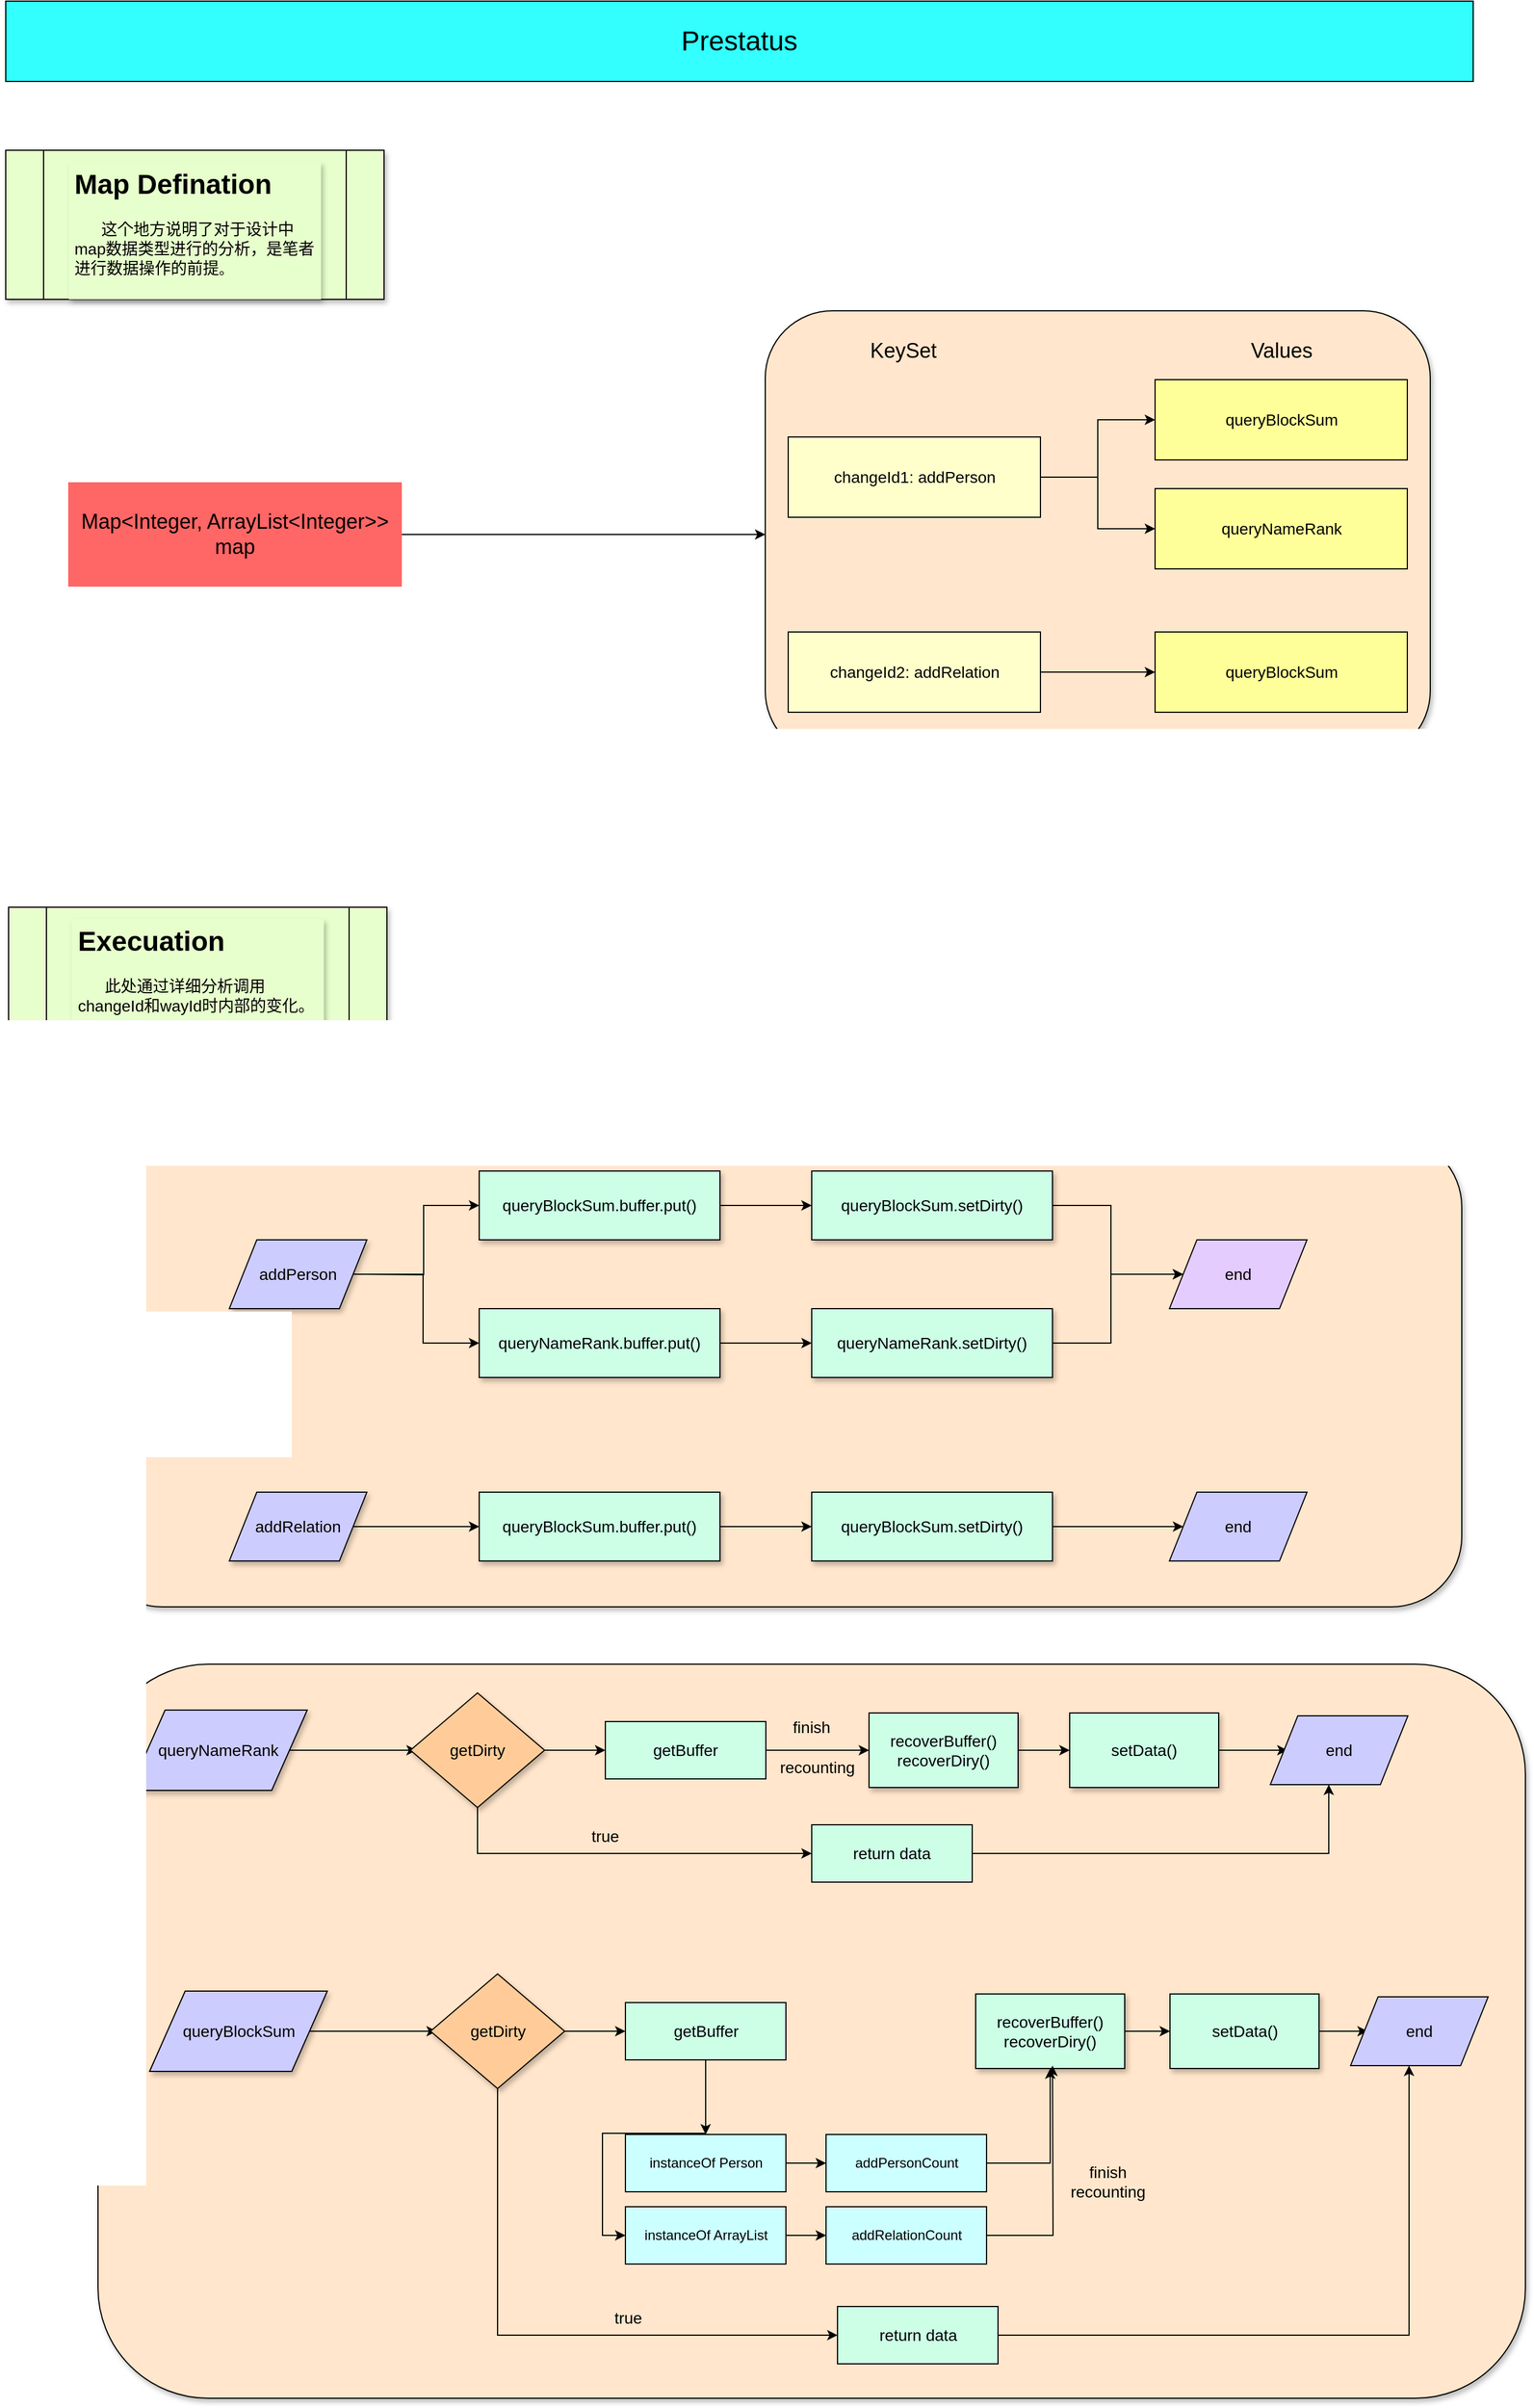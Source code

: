 <mxfile version="12.1.7" type="device" pages="1"><diagram id="9vW1EninSd7MrIIgWANB" name="Page-1"><mxGraphModel dx="2064" dy="998" grid="1" gridSize="10" guides="1" tooltips="1" connect="1" arrows="1" fold="1" page="1" pageScale="1" pageWidth="827" pageHeight="1169" math="0" shadow="0"><root><mxCell id="0"/><mxCell id="1" parent="0"/><mxCell id="yPF3etI5m2sKRDnNkVBg-102" value="" style="rounded=1;whiteSpace=wrap;html=1;shadow=1;fillColor=#FFE6CC;" vertex="1" parent="1"><mxGeometry x="110.5" y="1470" width="1245" height="640" as="geometry"/></mxCell><mxCell id="yPF3etI5m2sKRDnNkVBg-101" value="" style="rounded=1;whiteSpace=wrap;html=1;shadow=1;fillColor=#FFE6CC;" vertex="1" parent="1"><mxGeometry x="105" y="1010" width="1195" height="410" as="geometry"/></mxCell><mxCell id="yPF3etI5m2sKRDnNkVBg-45" value="" style="shape=process;whiteSpace=wrap;html=1;backgroundOutline=1;shadow=1;fillColor=#E6FFCC;" vertex="1" parent="1"><mxGeometry x="30" y="150" width="330" height="130" as="geometry"/></mxCell><mxCell id="yPF3etI5m2sKRDnNkVBg-18" value="" style="rounded=1;whiteSpace=wrap;html=1;shadow=1;fillColor=#FFE6CC;" vertex="1" parent="1"><mxGeometry x="692.5" y="290" width="580" height="390" as="geometry"/></mxCell><mxCell id="yPF3etI5m2sKRDnNkVBg-1" value="&lt;font style=&quot;font-size: 24px&quot;&gt;Prestatus&lt;/font&gt;" style="rounded=0;whiteSpace=wrap;html=1;fillColor=#33FFFF;" vertex="1" parent="1"><mxGeometry x="30" y="20" width="1280" height="70" as="geometry"/></mxCell><mxCell id="yPF3etI5m2sKRDnNkVBg-20" value="" style="edgeStyle=orthogonalEdgeStyle;rounded=0;orthogonalLoop=1;jettySize=auto;html=1;entryX=0;entryY=0.5;entryDx=0;entryDy=0;" edge="1" parent="1" source="yPF3etI5m2sKRDnNkVBg-2" target="yPF3etI5m2sKRDnNkVBg-18"><mxGeometry relative="1" as="geometry"><mxPoint x="500" y="355" as="targetPoint"/></mxGeometry></mxCell><mxCell id="yPF3etI5m2sKRDnNkVBg-2" value="&lt;font style=&quot;font-size: 18px&quot;&gt;Map&amp;lt;Integer, ArrayList&amp;lt;Integer&amp;gt;&amp;gt; map&lt;/font&gt;" style="rounded=0;whiteSpace=wrap;html=1;strokeColor=#FF6666;fillColor=#FF6666;" vertex="1" parent="1"><mxGeometry x="85" y="440" width="290" height="90" as="geometry"/></mxCell><mxCell id="yPF3etI5m2sKRDnNkVBg-8" value="" style="edgeStyle=orthogonalEdgeStyle;rounded=0;orthogonalLoop=1;jettySize=auto;html=1;" edge="1" parent="1" source="yPF3etI5m2sKRDnNkVBg-3" target="yPF3etI5m2sKRDnNkVBg-7"><mxGeometry relative="1" as="geometry"/></mxCell><mxCell id="yPF3etI5m2sKRDnNkVBg-9" style="edgeStyle=orthogonalEdgeStyle;rounded=0;orthogonalLoop=1;jettySize=auto;html=1;exitX=1;exitY=0.5;exitDx=0;exitDy=0;entryX=0;entryY=0.5;entryDx=0;entryDy=0;" edge="1" parent="1" source="yPF3etI5m2sKRDnNkVBg-3" target="yPF3etI5m2sKRDnNkVBg-10"><mxGeometry relative="1" as="geometry"><mxPoint x="1022.5" y="490" as="targetPoint"/></mxGeometry></mxCell><mxCell id="yPF3etI5m2sKRDnNkVBg-3" value="&lt;font style=&quot;font-size: 14px&quot;&gt;changeId1: addPerson&lt;/font&gt;" style="rounded=0;whiteSpace=wrap;html=1;fillColor=#FFFFCC;" vertex="1" parent="1"><mxGeometry x="712.5" y="400" width="220" height="70" as="geometry"/></mxCell><mxCell id="yPF3etI5m2sKRDnNkVBg-7" value="&lt;font style=&quot;font-size: 14px&quot;&gt;queryBlockSum&lt;/font&gt;" style="rounded=0;whiteSpace=wrap;html=1;fillColor=#FFFF99;" vertex="1" parent="1"><mxGeometry x="1032.5" y="350" width="220" height="70" as="geometry"/></mxCell><mxCell id="yPF3etI5m2sKRDnNkVBg-6" value="&lt;font style=&quot;font-size: 18px&quot;&gt;KeySet&lt;/font&gt;" style="text;html=1;strokeColor=none;fillColor=none;align=center;verticalAlign=middle;whiteSpace=wrap;rounded=0;" vertex="1" parent="1"><mxGeometry x="762.5" y="300" width="100" height="50" as="geometry"/></mxCell><mxCell id="yPF3etI5m2sKRDnNkVBg-10" value="&lt;font style=&quot;font-size: 14px&quot;&gt;queryNameRank&lt;/font&gt;" style="rounded=0;whiteSpace=wrap;html=1;fillColor=#FFFF99;" vertex="1" parent="1"><mxGeometry x="1032.5" y="445" width="220" height="70" as="geometry"/></mxCell><mxCell id="yPF3etI5m2sKRDnNkVBg-11" value="&lt;span style=&quot;font-size: 18px&quot;&gt;Values&lt;/span&gt;" style="text;html=1;strokeColor=none;fillColor=none;align=center;verticalAlign=middle;whiteSpace=wrap;rounded=0;" vertex="1" parent="1"><mxGeometry x="1092.5" y="300" width="100" height="50" as="geometry"/></mxCell><mxCell id="yPF3etI5m2sKRDnNkVBg-16" style="edgeStyle=orthogonalEdgeStyle;rounded=0;orthogonalLoop=1;jettySize=auto;html=1;exitX=1;exitY=0.5;exitDx=0;exitDy=0;entryX=0;entryY=0.5;entryDx=0;entryDy=0;" edge="1" parent="1" source="yPF3etI5m2sKRDnNkVBg-12" target="yPF3etI5m2sKRDnNkVBg-15"><mxGeometry relative="1" as="geometry"/></mxCell><mxCell id="yPF3etI5m2sKRDnNkVBg-12" value="&lt;font style=&quot;font-size: 14px&quot;&gt;changeId2: addRelation&lt;/font&gt;" style="rounded=0;whiteSpace=wrap;html=1;fillColor=#FFFFCC;" vertex="1" parent="1"><mxGeometry x="712.5" y="570" width="220" height="70" as="geometry"/></mxCell><mxCell id="yPF3etI5m2sKRDnNkVBg-15" value="&lt;font style=&quot;font-size: 14px&quot;&gt;queryBlockSum&lt;/font&gt;" style="rounded=0;whiteSpace=wrap;html=1;fillColor=#FFFF99;" vertex="1" parent="1"><mxGeometry x="1032.5" y="570" width="220" height="70" as="geometry"/></mxCell><mxCell id="yPF3etI5m2sKRDnNkVBg-21" value="&lt;h1&gt;Map Defination&lt;/h1&gt;&lt;p&gt;&amp;nbsp; &amp;nbsp; &amp;nbsp; &amp;nbsp;&lt;font style=&quot;font-size: 14px&quot;&gt;这个地方说明了对于设计中map数据类型进行的分析，是笔者进行数据操作的前提&lt;/font&gt;。&lt;/p&gt;" style="text;html=1;strokeColor=none;fillColor=#E6FFCC;spacing=5;spacingTop=-20;whiteSpace=wrap;overflow=hidden;rounded=0;shadow=1;" vertex="1" parent="1"><mxGeometry x="85" y="160" width="220" height="120" as="geometry"/></mxCell><mxCell id="yPF3etI5m2sKRDnNkVBg-24" value="" style="edgeStyle=orthogonalEdgeStyle;rounded=0;orthogonalLoop=1;jettySize=auto;html=1;entryX=0;entryY=0.5;entryDx=0;entryDy=0;" edge="1" parent="1" target="yPF3etI5m2sKRDnNkVBg-23"><mxGeometry relative="1" as="geometry"><mxPoint x="345" y="1130" as="sourcePoint"/></mxGeometry></mxCell><mxCell id="yPF3etI5m2sKRDnNkVBg-26" style="edgeStyle=orthogonalEdgeStyle;rounded=0;orthogonalLoop=1;jettySize=auto;html=1;exitX=1;exitY=0.5;exitDx=0;exitDy=0;entryX=0;entryY=0.5;entryDx=0;entryDy=0;" edge="1" parent="1" source="yPF3etI5m2sKRDnNkVBg-27" target="yPF3etI5m2sKRDnNkVBg-25"><mxGeometry relative="1" as="geometry"><mxPoint x="345" y="1130" as="sourcePoint"/></mxGeometry></mxCell><mxCell id="yPF3etI5m2sKRDnNkVBg-29" value="" style="edgeStyle=orthogonalEdgeStyle;rounded=0;orthogonalLoop=1;jettySize=auto;html=1;" edge="1" parent="1" source="yPF3etI5m2sKRDnNkVBg-23" target="yPF3etI5m2sKRDnNkVBg-28"><mxGeometry relative="1" as="geometry"/></mxCell><mxCell id="yPF3etI5m2sKRDnNkVBg-23" value="&lt;font style=&quot;font-size: 14px&quot;&gt;queryBlockSum.buffer.put()&lt;/font&gt;" style="rounded=0;whiteSpace=wrap;html=1;shadow=1;fillColor=#CCFFE6;" vertex="1" parent="1"><mxGeometry x="443" y="1040" width="210" height="60" as="geometry"/></mxCell><mxCell id="yPF3etI5m2sKRDnNkVBg-32" style="edgeStyle=orthogonalEdgeStyle;rounded=0;orthogonalLoop=1;jettySize=auto;html=1;exitX=1;exitY=0.5;exitDx=0;exitDy=0;" edge="1" parent="1" source="yPF3etI5m2sKRDnNkVBg-28" target="yPF3etI5m2sKRDnNkVBg-33"><mxGeometry relative="1" as="geometry"><mxPoint x="1025" y="1140" as="targetPoint"/></mxGeometry></mxCell><mxCell id="yPF3etI5m2sKRDnNkVBg-28" value="&lt;span style=&quot;font-size: 14px&quot;&gt;queryBlockSum.setDirty()&lt;/span&gt;&lt;span style=&quot;font-family: &amp;#34;helvetica&amp;#34; , &amp;#34;arial&amp;#34; , sans-serif ; font-size: 0px ; white-space: nowrap&quot;&gt;%3CmxGraphModel%3E%3Croot%3E%3CmxCell%20id%3D%220%22%2F%3E%3CmxCell%20id%3D%221%22%20parent%3D%220%22%2F%3E%3CmxCell%20id%3D%222%22%20value%3D%22%26lt%3Bfont%20style%3D%26quot%3Bfont-size%3A%2014px%26quot%3B%26gt%3BqueryBlockSum.buffer.put()%26lt%3B%2Ffont%26gt%3B%22%20style%3D%22rounded%3D0%3BwhiteSpace%3Dwrap%3Bhtml%3D1%3Bshadow%3D1%3B%22%20vertex%3D%221%22%20parent%3D%221%22%3E%3CmxGeometry%20x%3D%22308%22%20y%3D%22610%22%20width%3D%22210%22%20height%3D%2260%22%20as%3D%22geometry%22%2F%3E%3C%2FmxCell%3E%3C%2Froot%3E%3C%2FmxGraphModel%3E&lt;/span&gt;" style="rounded=0;whiteSpace=wrap;html=1;shadow=1;fillColor=#CCFFE6;" vertex="1" parent="1"><mxGeometry x="733" y="1040" width="210" height="60" as="geometry"/></mxCell><mxCell id="yPF3etI5m2sKRDnNkVBg-31" value="" style="edgeStyle=orthogonalEdgeStyle;rounded=0;orthogonalLoop=1;jettySize=auto;html=1;" edge="1" parent="1" source="yPF3etI5m2sKRDnNkVBg-25" target="yPF3etI5m2sKRDnNkVBg-30"><mxGeometry relative="1" as="geometry"/></mxCell><mxCell id="yPF3etI5m2sKRDnNkVBg-25" value="&lt;span style=&quot;font-size: 14px&quot;&gt;queryNameRank.buffer.put()&lt;/span&gt;" style="rounded=0;whiteSpace=wrap;html=1;shadow=1;fillColor=#CCFFE6;" vertex="1" parent="1"><mxGeometry x="443" y="1160" width="210" height="60" as="geometry"/></mxCell><mxCell id="yPF3etI5m2sKRDnNkVBg-27" value="&lt;font style=&quot;font-size: 14px&quot;&gt;addPerson&lt;/font&gt;" style="shape=parallelogram;perimeter=parallelogramPerimeter;whiteSpace=wrap;html=1;shadow=1;fillColor=#CCCCFF;" vertex="1" parent="1"><mxGeometry x="225" y="1100" width="120" height="60" as="geometry"/></mxCell><mxCell id="yPF3etI5m2sKRDnNkVBg-34" style="edgeStyle=orthogonalEdgeStyle;rounded=0;orthogonalLoop=1;jettySize=auto;html=1;exitX=1;exitY=0.5;exitDx=0;exitDy=0;entryX=0;entryY=0.5;entryDx=0;entryDy=0;" edge="1" parent="1" source="yPF3etI5m2sKRDnNkVBg-30" target="yPF3etI5m2sKRDnNkVBg-33"><mxGeometry relative="1" as="geometry"/></mxCell><mxCell id="yPF3etI5m2sKRDnNkVBg-30" value="&lt;span style=&quot;font-size: 14px&quot;&gt;queryNameRank.setDirty()&lt;/span&gt;&lt;span style=&quot;font-family: &amp;#34;helvetica&amp;#34; , &amp;#34;arial&amp;#34; , sans-serif ; font-size: 0px ; white-space: nowrap&quot;&gt;%3CmxGraphModel%3E%3Croot%3E%3CmxCell%20id%3D%220%22%2F%3E%3CmxCell%20id%3D%221%22%20parent%3D%220%22%2F%3E%3CmxCell%20id%3D%222%22%20value%3D%22%26lt%3Bfont%20style%3D%26quot%3Bfont-size%3A%2014px%26quot%3B%26gt%3BqueryBlockSum.buffer.put()%26lt%3B%2Ffont%26gt%3B%22%20style%3D%22rounded%3D0%3BwhiteSpace%3Dwrap%3Bhtml%3D1%3Bshadow%3D1%3B%22%20vertex%3D%221%22%20parent%3D%221%22%3E%3CmxGeometry%20x%3D%22308%22%20y%3D%22610%22%20width%3D%22210%22%20height%3D%2260%22%20as%3D%22geometry%22%2F%3E%3C%2FmxCell%3E%3C%2Froot%3E%3C%2FmxGraphModel%3E&lt;/span&gt;" style="rounded=0;whiteSpace=wrap;html=1;shadow=1;fillColor=#CCFFE6;" vertex="1" parent="1"><mxGeometry x="733" y="1160" width="210" height="60" as="geometry"/></mxCell><mxCell id="yPF3etI5m2sKRDnNkVBg-33" value="&lt;font style=&quot;font-size: 14px&quot;&gt;end&lt;/font&gt;" style="shape=parallelogram;perimeter=parallelogramPerimeter;whiteSpace=wrap;html=1;fillColor=#E5CCFF;" vertex="1" parent="1"><mxGeometry x="1045" y="1100" width="120" height="60" as="geometry"/></mxCell><mxCell id="yPF3etI5m2sKRDnNkVBg-37" value="" style="edgeStyle=orthogonalEdgeStyle;rounded=0;orthogonalLoop=1;jettySize=auto;html=1;entryX=0;entryY=0.5;entryDx=0;entryDy=0;" edge="1" parent="1" source="yPF3etI5m2sKRDnNkVBg-35" target="yPF3etI5m2sKRDnNkVBg-39"><mxGeometry relative="1" as="geometry"><mxPoint x="437" y="1350" as="targetPoint"/></mxGeometry></mxCell><mxCell id="yPF3etI5m2sKRDnNkVBg-35" value="&lt;font style=&quot;font-size: 14px&quot;&gt;addRelation&lt;/font&gt;" style="shape=parallelogram;perimeter=parallelogramPerimeter;whiteSpace=wrap;html=1;shadow=1;fillColor=#CCCCFF;" vertex="1" parent="1"><mxGeometry x="225" y="1320" width="120" height="60" as="geometry"/></mxCell><mxCell id="yPF3etI5m2sKRDnNkVBg-38" value="" style="edgeStyle=orthogonalEdgeStyle;rounded=0;orthogonalLoop=1;jettySize=auto;html=1;" edge="1" parent="1" source="yPF3etI5m2sKRDnNkVBg-39" target="yPF3etI5m2sKRDnNkVBg-40"><mxGeometry relative="1" as="geometry"/></mxCell><mxCell id="yPF3etI5m2sKRDnNkVBg-39" value="&lt;font style=&quot;font-size: 14px&quot;&gt;queryBlockSum.buffer.put()&lt;/font&gt;" style="rounded=0;whiteSpace=wrap;html=1;shadow=1;fillColor=#CCFFE6;" vertex="1" parent="1"><mxGeometry x="443" y="1320" width="210" height="60" as="geometry"/></mxCell><mxCell id="yPF3etI5m2sKRDnNkVBg-42" value="" style="edgeStyle=orthogonalEdgeStyle;rounded=0;orthogonalLoop=1;jettySize=auto;html=1;entryX=0;entryY=0.5;entryDx=0;entryDy=0;" edge="1" parent="1" source="yPF3etI5m2sKRDnNkVBg-40" target="yPF3etI5m2sKRDnNkVBg-43"><mxGeometry relative="1" as="geometry"><mxPoint x="1023" y="1350" as="targetPoint"/></mxGeometry></mxCell><mxCell id="yPF3etI5m2sKRDnNkVBg-40" value="&lt;span style=&quot;font-size: 14px&quot;&gt;queryBlockSum.setDirty()&lt;/span&gt;&lt;span style=&quot;font-family: &amp;#34;helvetica&amp;#34; , &amp;#34;arial&amp;#34; , sans-serif ; font-size: 0px ; white-space: nowrap&quot;&gt;%3CmxGraphModel%3E%3Croot%3E%3CmxCell%20id%3D%220%22%2F%3E%3CmxCell%20id%3D%221%22%20parent%3D%220%22%2F%3E%3CmxCell%20id%3D%222%22%20value%3D%22%26lt%3Bfont%20style%3D%26quot%3Bfont-size%3A%2014px%26quot%3B%26gt%3BqueryBlockSum.buffer.put()%26lt%3B%2Ffont%26gt%3B%22%20style%3D%22rounded%3D0%3BwhiteSpace%3Dwrap%3Bhtml%3D1%3Bshadow%3D1%3B%22%20vertex%3D%221%22%20parent%3D%221%22%3E%3CmxGeometry%20x%3D%22308%22%20y%3D%22610%22%20width%3D%22210%22%20height%3D%2260%22%20as%3D%22geometry%22%2F%3E%3C%2FmxCell%3E%3C%2Froot%3E%3C%2FmxGraphModel%3E&lt;/span&gt;" style="rounded=0;whiteSpace=wrap;html=1;shadow=1;fillColor=#CCFFE6;" vertex="1" parent="1"><mxGeometry x="733" y="1320" width="210" height="60" as="geometry"/></mxCell><mxCell id="yPF3etI5m2sKRDnNkVBg-43" value="&lt;font style=&quot;font-size: 14px&quot;&gt;end&lt;/font&gt;" style="shape=parallelogram;perimeter=parallelogramPerimeter;whiteSpace=wrap;html=1;fillColor=#CCCCFF;" vertex="1" parent="1"><mxGeometry x="1045" y="1320" width="120" height="60" as="geometry"/></mxCell><mxCell id="yPF3etI5m2sKRDnNkVBg-46" value="" style="shape=process;whiteSpace=wrap;html=1;backgroundOutline=1;shadow=1;fillColor=#E6FFCC;" vertex="1" parent="1"><mxGeometry x="32.5" y="810" width="330" height="130" as="geometry"/></mxCell><mxCell id="yPF3etI5m2sKRDnNkVBg-47" value="&lt;h1&gt;Execuation&lt;/h1&gt;&lt;p&gt;&amp;nbsp; &amp;nbsp; &amp;nbsp; &amp;nbsp;&lt;span style=&quot;font-size: 14px&quot;&gt;此处通过详细分析调用changeId和wayId时内部的变化。&lt;/span&gt;&lt;/p&gt;" style="text;html=1;strokeColor=none;fillColor=#E6FFCC;spacing=5;spacingTop=-20;whiteSpace=wrap;overflow=hidden;rounded=0;shadow=1;" vertex="1" parent="1"><mxGeometry x="87.5" y="820" width="220" height="120" as="geometry"/></mxCell><mxCell id="yPF3etI5m2sKRDnNkVBg-50" value="" style="edgeStyle=orthogonalEdgeStyle;rounded=0;orthogonalLoop=1;jettySize=auto;html=1;" edge="1" parent="1" source="yPF3etI5m2sKRDnNkVBg-48"><mxGeometry relative="1" as="geometry"><mxPoint x="388.5" y="1545" as="targetPoint"/></mxGeometry></mxCell><mxCell id="yPF3etI5m2sKRDnNkVBg-48" value="&lt;font style=&quot;font-size: 14px&quot;&gt;queryNameRank&lt;/font&gt;" style="shape=parallelogram;perimeter=parallelogramPerimeter;whiteSpace=wrap;html=1;shadow=1;fillColor=#CCCCFF;" vertex="1" parent="1"><mxGeometry x="138" y="1510" width="155" height="70" as="geometry"/></mxCell><mxCell id="yPF3etI5m2sKRDnNkVBg-53" value="" style="edgeStyle=orthogonalEdgeStyle;rounded=0;orthogonalLoop=1;jettySize=auto;html=1;entryX=0;entryY=0.5;entryDx=0;entryDy=0;" edge="1" parent="1" source="yPF3etI5m2sKRDnNkVBg-51" target="yPF3etI5m2sKRDnNkVBg-57"><mxGeometry relative="1" as="geometry"><mxPoint x="580" y="1545" as="targetPoint"/></mxGeometry></mxCell><mxCell id="yPF3etI5m2sKRDnNkVBg-55" value="" style="edgeStyle=orthogonalEdgeStyle;rounded=0;orthogonalLoop=1;jettySize=auto;html=1;entryX=0;entryY=0.5;entryDx=0;entryDy=0;exitX=0.5;exitY=1;exitDx=0;exitDy=0;" edge="1" parent="1" source="yPF3etI5m2sKRDnNkVBg-51" target="yPF3etI5m2sKRDnNkVBg-56"><mxGeometry relative="1" as="geometry"><mxPoint x="493" y="1650" as="targetPoint"/></mxGeometry></mxCell><mxCell id="yPF3etI5m2sKRDnNkVBg-51" value="&lt;font style=&quot;font-size: 14px&quot;&gt;getDirty&lt;/font&gt;" style="rhombus;whiteSpace=wrap;html=1;shadow=1;fillColor=#FFCC99;" vertex="1" parent="1"><mxGeometry x="383" y="1495" width="117" height="100" as="geometry"/></mxCell><mxCell id="yPF3etI5m2sKRDnNkVBg-66" value="" style="edgeStyle=orthogonalEdgeStyle;rounded=0;orthogonalLoop=1;jettySize=auto;html=1;entryX=0.425;entryY=1;entryDx=0;entryDy=0;entryPerimeter=0;" edge="1" parent="1" source="yPF3etI5m2sKRDnNkVBg-56" target="yPF3etI5m2sKRDnNkVBg-64"><mxGeometry relative="1" as="geometry"><mxPoint x="1183" y="1635" as="targetPoint"/></mxGeometry></mxCell><mxCell id="yPF3etI5m2sKRDnNkVBg-56" value="&lt;font style=&quot;font-size: 14px&quot;&gt;return data&lt;/font&gt;" style="rounded=0;whiteSpace=wrap;html=1;fillColor=#CCFFE6;" vertex="1" parent="1"><mxGeometry x="733" y="1610" width="140" height="50" as="geometry"/></mxCell><mxCell id="yPF3etI5m2sKRDnNkVBg-59" value="" style="edgeStyle=orthogonalEdgeStyle;rounded=0;orthogonalLoop=1;jettySize=auto;html=1;" edge="1" parent="1" source="yPF3etI5m2sKRDnNkVBg-57" target="yPF3etI5m2sKRDnNkVBg-58"><mxGeometry relative="1" as="geometry"/></mxCell><mxCell id="yPF3etI5m2sKRDnNkVBg-57" value="&lt;span style=&quot;font-size: 14px&quot;&gt;getBuffer&lt;/span&gt;" style="rounded=0;whiteSpace=wrap;html=1;fillColor=#CCFFE6;" vertex="1" parent="1"><mxGeometry x="553" y="1520" width="140" height="50" as="geometry"/></mxCell><mxCell id="yPF3etI5m2sKRDnNkVBg-61" value="" style="edgeStyle=orthogonalEdgeStyle;rounded=0;orthogonalLoop=1;jettySize=auto;html=1;" edge="1" parent="1" source="yPF3etI5m2sKRDnNkVBg-58" target="yPF3etI5m2sKRDnNkVBg-60"><mxGeometry relative="1" as="geometry"/></mxCell><mxCell id="yPF3etI5m2sKRDnNkVBg-58" value="&lt;font style=&quot;font-size: 14px&quot;&gt;recoverBuffer()&lt;br&gt;recoverDiry()&lt;/font&gt;" style="rounded=0;whiteSpace=wrap;html=1;shadow=1;fillColor=#CCFFE6;" vertex="1" parent="1"><mxGeometry x="783" y="1512.5" width="130" height="65" as="geometry"/></mxCell><mxCell id="yPF3etI5m2sKRDnNkVBg-63" value="" style="edgeStyle=orthogonalEdgeStyle;rounded=0;orthogonalLoop=1;jettySize=auto;html=1;" edge="1" parent="1" source="yPF3etI5m2sKRDnNkVBg-60"><mxGeometry relative="1" as="geometry"><mxPoint x="1148" y="1545" as="targetPoint"/></mxGeometry></mxCell><mxCell id="yPF3etI5m2sKRDnNkVBg-60" value="&lt;span style=&quot;font-size: 14px&quot;&gt;setData()&lt;/span&gt;" style="rounded=0;whiteSpace=wrap;html=1;shadow=1;fillColor=#CCFFE6;" vertex="1" parent="1"><mxGeometry x="958" y="1512.5" width="130" height="65" as="geometry"/></mxCell><mxCell id="yPF3etI5m2sKRDnNkVBg-64" value="&lt;font style=&quot;font-size: 14px&quot;&gt;end&lt;/font&gt;" style="shape=parallelogram;perimeter=parallelogramPerimeter;whiteSpace=wrap;html=1;fillColor=#CCCCFF;" vertex="1" parent="1"><mxGeometry x="1133" y="1515" width="120" height="60" as="geometry"/></mxCell><mxCell id="yPF3etI5m2sKRDnNkVBg-67" value="&lt;font style=&quot;font-size: 14px&quot;&gt;true&lt;/font&gt;" style="text;html=1;strokeColor=none;fillColor=none;align=center;verticalAlign=middle;whiteSpace=wrap;rounded=0;shadow=1;" vertex="1" parent="1"><mxGeometry x="533" y="1610" width="40" height="20" as="geometry"/></mxCell><mxCell id="yPF3etI5m2sKRDnNkVBg-68" value="&lt;font style=&quot;font-size: 14px&quot;&gt;finish&lt;/font&gt;" style="text;html=1;strokeColor=none;fillColor=none;align=center;verticalAlign=middle;whiteSpace=wrap;rounded=0;shadow=1;" vertex="1" parent="1"><mxGeometry x="713" y="1515" width="40" height="20" as="geometry"/></mxCell><mxCell id="yPF3etI5m2sKRDnNkVBg-69" value="&lt;font style=&quot;font-size: 14px&quot;&gt;recounting&lt;/font&gt;" style="text;html=1;strokeColor=none;fillColor=none;align=center;verticalAlign=middle;whiteSpace=wrap;rounded=0;shadow=1;" vertex="1" parent="1"><mxGeometry x="718" y="1550" width="40" height="20" as="geometry"/></mxCell><mxCell id="yPF3etI5m2sKRDnNkVBg-70" value="" style="edgeStyle=orthogonalEdgeStyle;rounded=0;orthogonalLoop=1;jettySize=auto;html=1;" edge="1" parent="1" source="yPF3etI5m2sKRDnNkVBg-71"><mxGeometry relative="1" as="geometry"><mxPoint x="406" y="1790" as="targetPoint"/></mxGeometry></mxCell><mxCell id="yPF3etI5m2sKRDnNkVBg-71" value="&lt;font style=&quot;font-size: 14px&quot;&gt;queryBlockSum&lt;/font&gt;" style="shape=parallelogram;perimeter=parallelogramPerimeter;whiteSpace=wrap;html=1;shadow=1;fillColor=#CCCCFF;" vertex="1" parent="1"><mxGeometry x="155.5" y="1755" width="155" height="70" as="geometry"/></mxCell><mxCell id="yPF3etI5m2sKRDnNkVBg-72" value="" style="edgeStyle=orthogonalEdgeStyle;rounded=0;orthogonalLoop=1;jettySize=auto;html=1;entryX=0;entryY=0.5;entryDx=0;entryDy=0;" edge="1" parent="1" source="yPF3etI5m2sKRDnNkVBg-74" target="yPF3etI5m2sKRDnNkVBg-78"><mxGeometry relative="1" as="geometry"><mxPoint x="597.5" y="1790" as="targetPoint"/></mxGeometry></mxCell><mxCell id="yPF3etI5m2sKRDnNkVBg-73" value="" style="edgeStyle=orthogonalEdgeStyle;rounded=0;orthogonalLoop=1;jettySize=auto;html=1;entryX=0;entryY=0.5;entryDx=0;entryDy=0;exitX=0.5;exitY=1;exitDx=0;exitDy=0;" edge="1" parent="1" source="yPF3etI5m2sKRDnNkVBg-74" target="yPF3etI5m2sKRDnNkVBg-76"><mxGeometry relative="1" as="geometry"><mxPoint x="510.5" y="1895" as="targetPoint"/></mxGeometry></mxCell><mxCell id="yPF3etI5m2sKRDnNkVBg-74" value="&lt;font style=&quot;font-size: 14px&quot;&gt;getDirty&lt;/font&gt;" style="rhombus;whiteSpace=wrap;html=1;shadow=1;fillColor=#FFCC99;" vertex="1" parent="1"><mxGeometry x="400.5" y="1740" width="117" height="100" as="geometry"/></mxCell><mxCell id="yPF3etI5m2sKRDnNkVBg-75" value="" style="edgeStyle=orthogonalEdgeStyle;rounded=0;orthogonalLoop=1;jettySize=auto;html=1;entryX=0.425;entryY=1;entryDx=0;entryDy=0;entryPerimeter=0;" edge="1" parent="1" source="yPF3etI5m2sKRDnNkVBg-76" target="yPF3etI5m2sKRDnNkVBg-83"><mxGeometry relative="1" as="geometry"><mxPoint x="1200.5" y="1880" as="targetPoint"/></mxGeometry></mxCell><mxCell id="yPF3etI5m2sKRDnNkVBg-76" value="&lt;font style=&quot;font-size: 14px&quot;&gt;return data&lt;/font&gt;" style="rounded=0;whiteSpace=wrap;html=1;fillColor=#CCFFE6;" vertex="1" parent="1"><mxGeometry x="755.5" y="2030" width="140" height="50" as="geometry"/></mxCell><mxCell id="yPF3etI5m2sKRDnNkVBg-88" value="" style="edgeStyle=orthogonalEdgeStyle;rounded=0;orthogonalLoop=1;jettySize=auto;html=1;entryX=0;entryY=0.5;entryDx=0;entryDy=0;" edge="1" parent="1" source="yPF3etI5m2sKRDnNkVBg-78" target="yPF3etI5m2sKRDnNkVBg-89"><mxGeometry relative="1" as="geometry"/></mxCell><mxCell id="yPF3etI5m2sKRDnNkVBg-95" style="edgeStyle=orthogonalEdgeStyle;rounded=0;orthogonalLoop=1;jettySize=auto;html=1;exitX=0.5;exitY=1;exitDx=0;exitDy=0;entryX=0.5;entryY=0;entryDx=0;entryDy=0;" edge="1" parent="1" source="yPF3etI5m2sKRDnNkVBg-78" target="yPF3etI5m2sKRDnNkVBg-87"><mxGeometry relative="1" as="geometry"/></mxCell><mxCell id="yPF3etI5m2sKRDnNkVBg-78" value="&lt;span style=&quot;font-size: 14px&quot;&gt;getBuffer&lt;/span&gt;" style="rounded=0;whiteSpace=wrap;html=1;fillColor=#CCFFE6;" vertex="1" parent="1"><mxGeometry x="570.5" y="1765" width="140" height="50" as="geometry"/></mxCell><mxCell id="yPF3etI5m2sKRDnNkVBg-92" value="" style="edgeStyle=orthogonalEdgeStyle;rounded=0;orthogonalLoop=1;jettySize=auto;html=1;" edge="1" parent="1" source="yPF3etI5m2sKRDnNkVBg-87" target="yPF3etI5m2sKRDnNkVBg-91"><mxGeometry relative="1" as="geometry"/></mxCell><mxCell id="yPF3etI5m2sKRDnNkVBg-87" value="instanceOf Person" style="rounded=0;whiteSpace=wrap;html=1;fillColor=#CCFFFF;" vertex="1" parent="1"><mxGeometry x="570.5" y="1880" width="140" height="50" as="geometry"/></mxCell><mxCell id="yPF3etI5m2sKRDnNkVBg-99" style="edgeStyle=orthogonalEdgeStyle;rounded=0;orthogonalLoop=1;jettySize=auto;html=1;exitX=1;exitY=0.5;exitDx=0;exitDy=0;entryX=0.5;entryY=1;entryDx=0;entryDy=0;" edge="1" parent="1" source="yPF3etI5m2sKRDnNkVBg-91" target="yPF3etI5m2sKRDnNkVBg-80"><mxGeometry relative="1" as="geometry"/></mxCell><mxCell id="yPF3etI5m2sKRDnNkVBg-91" value="addPersonCount" style="rounded=0;whiteSpace=wrap;html=1;fillColor=#CCFFFF;" vertex="1" parent="1"><mxGeometry x="745.5" y="1880" width="140" height="50" as="geometry"/></mxCell><mxCell id="yPF3etI5m2sKRDnNkVBg-79" value="" style="edgeStyle=orthogonalEdgeStyle;rounded=0;orthogonalLoop=1;jettySize=auto;html=1;" edge="1" parent="1" source="yPF3etI5m2sKRDnNkVBg-80" target="yPF3etI5m2sKRDnNkVBg-82"><mxGeometry relative="1" as="geometry"/></mxCell><mxCell id="yPF3etI5m2sKRDnNkVBg-80" value="&lt;font style=&quot;font-size: 14px&quot;&gt;recoverBuffer()&lt;br&gt;recoverDiry()&lt;/font&gt;" style="rounded=0;whiteSpace=wrap;html=1;shadow=1;fillColor=#CCFFE6;" vertex="1" parent="1"><mxGeometry x="876" y="1757.5" width="130" height="65" as="geometry"/></mxCell><mxCell id="yPF3etI5m2sKRDnNkVBg-81" value="" style="edgeStyle=orthogonalEdgeStyle;rounded=0;orthogonalLoop=1;jettySize=auto;html=1;" edge="1" parent="1" source="yPF3etI5m2sKRDnNkVBg-82"><mxGeometry relative="1" as="geometry"><mxPoint x="1218" y="1790" as="targetPoint"/></mxGeometry></mxCell><mxCell id="yPF3etI5m2sKRDnNkVBg-82" value="&lt;span style=&quot;font-size: 14px&quot;&gt;setData()&lt;/span&gt;" style="rounded=0;whiteSpace=wrap;html=1;shadow=1;fillColor=#CCFFE6;" vertex="1" parent="1"><mxGeometry x="1045.5" y="1757.5" width="130" height="65" as="geometry"/></mxCell><mxCell id="yPF3etI5m2sKRDnNkVBg-83" value="&lt;font style=&quot;font-size: 14px&quot;&gt;end&lt;/font&gt;" style="shape=parallelogram;perimeter=parallelogramPerimeter;whiteSpace=wrap;html=1;fillColor=#CCCCFF;" vertex="1" parent="1"><mxGeometry x="1203" y="1760" width="120" height="60" as="geometry"/></mxCell><mxCell id="yPF3etI5m2sKRDnNkVBg-84" value="&lt;font style=&quot;font-size: 14px&quot;&gt;true&lt;/font&gt;" style="text;html=1;strokeColor=none;fillColor=none;align=center;verticalAlign=middle;whiteSpace=wrap;rounded=0;shadow=1;" vertex="1" parent="1"><mxGeometry x="553" y="2030" width="40" height="20" as="geometry"/></mxCell><mxCell id="yPF3etI5m2sKRDnNkVBg-94" value="" style="edgeStyle=orthogonalEdgeStyle;rounded=0;orthogonalLoop=1;jettySize=auto;html=1;" edge="1" parent="1" source="yPF3etI5m2sKRDnNkVBg-89" target="yPF3etI5m2sKRDnNkVBg-93"><mxGeometry relative="1" as="geometry"/></mxCell><mxCell id="yPF3etI5m2sKRDnNkVBg-89" value="instanceOf ArrayList" style="rounded=0;whiteSpace=wrap;html=1;fillColor=#CCFFFF;" vertex="1" parent="1"><mxGeometry x="570.5" y="1943" width="140" height="50" as="geometry"/></mxCell><mxCell id="yPF3etI5m2sKRDnNkVBg-98" style="edgeStyle=orthogonalEdgeStyle;rounded=0;orthogonalLoop=1;jettySize=auto;html=1;exitX=1;exitY=0.5;exitDx=0;exitDy=0;" edge="1" parent="1" source="yPF3etI5m2sKRDnNkVBg-93"><mxGeometry relative="1" as="geometry"><mxPoint x="943" y="1820" as="targetPoint"/></mxGeometry></mxCell><mxCell id="yPF3etI5m2sKRDnNkVBg-93" value="addRelationCount" style="rounded=0;whiteSpace=wrap;html=1;fillColor=#CCFFFF;" vertex="1" parent="1"><mxGeometry x="745.5" y="1943" width="140" height="50" as="geometry"/></mxCell><mxCell id="yPF3etI5m2sKRDnNkVBg-100" value="&lt;font style=&quot;font-size: 14px&quot;&gt;finish&lt;br&gt;recounting&lt;/font&gt;" style="text;html=1;strokeColor=none;fillColor=none;align=center;verticalAlign=middle;whiteSpace=wrap;rounded=0;shadow=1;" vertex="1" parent="1"><mxGeometry x="958" y="1898" width="67" height="45" as="geometry"/></mxCell></root></mxGraphModel></diagram></mxfile>